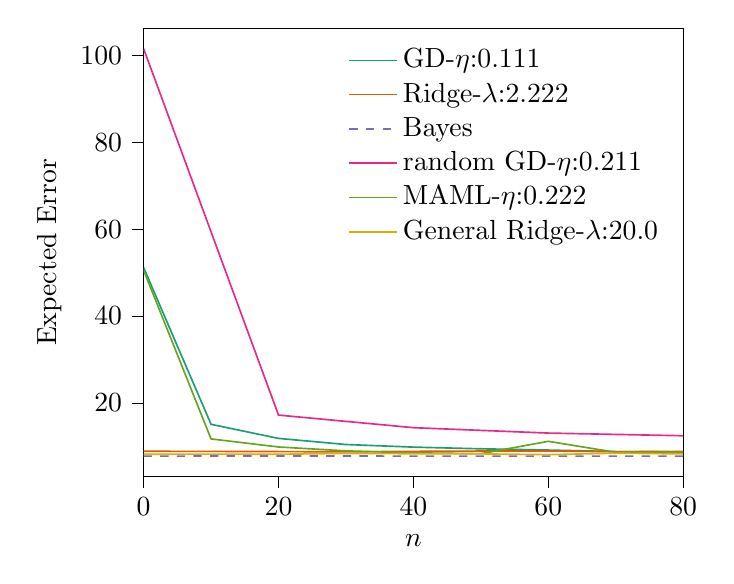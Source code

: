 % This file was created with tikzplotlib v0.10.1.
\begin{tikzpicture}

\definecolor{chocolate217952}{RGB}{217,95,2}
\definecolor{darkcyan27158119}{RGB}{27,158,119}
\definecolor{darkgray176}{RGB}{176,176,176}
\definecolor{deeppink23141138}{RGB}{231,41,138}
\definecolor{lightslategray117112179}{RGB}{117,112,179}
\definecolor{olivedrab10216630}{RGB}{102,166,30}
\definecolor{orange2301712}{RGB}{230,171,2}

\begin{axis}[
legend cell align={left},
legend style={fill opacity=0.8, draw opacity=1, text opacity=1, draw=none},
tick align=outside,
tick pos=left,
x grid style={darkgray176},
xlabel={\(\displaystyle n\)},
xmin=0, xmax=80,
xtick style={color=black},
y grid style={darkgray176},
ylabel={Expected Error},
ymin=3.028, ymax=106.263,
ytick style={color=black}
]
\addplot [semithick, darkcyan27158119]
table {%
0 51.159
10 15.055
20 11.81
30 10.402
40 9.803
50 9.414
60 9.124
70 8.773
80 8.684
90 8.612
};
\addlegendentry{GD-$\eta$:0.111}
\addplot [semithick, chocolate217952]
table {%
0 8.84
10 8.822
20 8.775
30 8.72
40 8.826
50 8.895
60 8.899
70 8.758
80 8.808
90 8.819
};
\addlegendentry{Ridge-$\lambda$:2.222}
\addplot [semithick, lightslategray117112179, dashed]
table {%
0 7.723
20 7.769
40 7.73
60 7.729
80 7.72
};
\addlegendentry{Bayes}
\addplot [semithick, deeppink23141138]
table {%
0 101.571
20 17.18
40 14.279
60 13.037
80 12.418
};
\addlegendentry{random GD-$\eta$:0.211}
\addplot [semithick, olivedrab10216630]
table {%
0 50.536
10 11.693
20 9.834
30 8.938
40 8.483
50 8.294
60 11.138
70 8.6
80 8.625
90 8.937
};
\addlegendentry{MAML-$\eta$:0.222}
\addplot [semithick, orange2301712]
table {%
0 8.167
10 8.195
20 8.17
30 8.349
40 8.278
50 8.246
60 8.065
70 8.409
80 8.24
90 8.229
};
\addlegendentry{General Ridge-$\lambda$:20.0}
\end{axis}

\end{tikzpicture}
